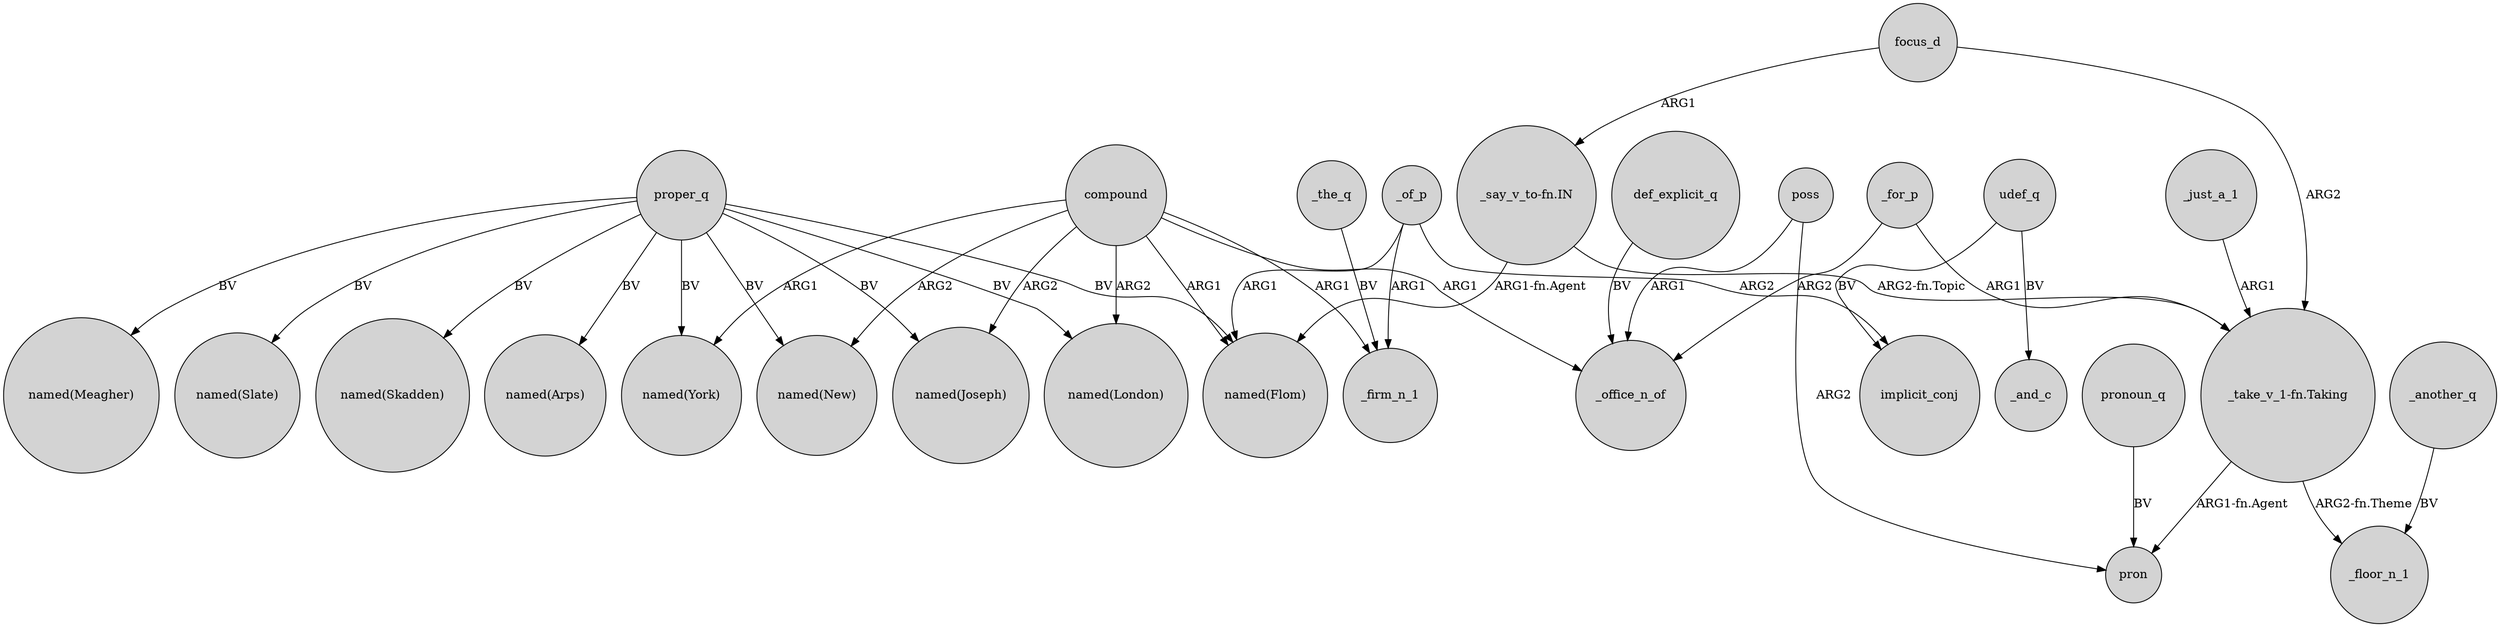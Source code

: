 digraph {
	node [shape=circle style=filled]
	_for_p -> _office_n_of [label=ARG2]
	proper_q -> "named(Meagher)" [label=BV]
	compound -> "named(New)" [label=ARG2]
	poss -> pron [label=ARG2]
	proper_q -> "named(Slate)" [label=BV]
	proper_q -> "named(New)" [label=BV]
	def_explicit_q -> _office_n_of [label=BV]
	_of_p -> _firm_n_1 [label=ARG1]
	compound -> _office_n_of [label=ARG1]
	proper_q -> "named(Flom)" [label=BV]
	"_take_v_1-fn.Taking" -> _floor_n_1 [label="ARG2-fn.Theme"]
	udef_q -> implicit_conj [label=BV]
	proper_q -> "named(Joseph)" [label=BV]
	_just_a_1 -> "_take_v_1-fn.Taking" [label=ARG1]
	_for_p -> "_take_v_1-fn.Taking" [label=ARG1]
	pronoun_q -> pron [label=BV]
	_of_p -> "named(Flom)" [label=ARG1]
	proper_q -> "named(Skadden)" [label=BV]
	compound -> "named(York)" [label=ARG1]
	compound -> "named(Flom)" [label=ARG1]
	focus_d -> "_take_v_1-fn.Taking" [label=ARG2]
	_another_q -> _floor_n_1 [label=BV]
	"_take_v_1-fn.Taking" -> pron [label="ARG1-fn.Agent"]
	compound -> "named(Joseph)" [label=ARG2]
	compound -> "named(London)" [label=ARG2]
	poss -> _office_n_of [label=ARG1]
	compound -> _firm_n_1 [label=ARG1]
	proper_q -> "named(London)" [label=BV]
	_the_q -> _firm_n_1 [label=BV]
	"_say_v_to-fn.IN" -> "_take_v_1-fn.Taking" [label="ARG2-fn.Topic"]
	_of_p -> implicit_conj [label=ARG2]
	"_say_v_to-fn.IN" -> "named(Flom)" [label="ARG1-fn.Agent"]
	proper_q -> "named(Arps)" [label=BV]
	proper_q -> "named(York)" [label=BV]
	udef_q -> _and_c [label=BV]
	focus_d -> "_say_v_to-fn.IN" [label=ARG1]
}
